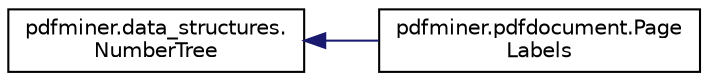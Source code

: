 digraph "Graphical Class Hierarchy"
{
 // LATEX_PDF_SIZE
  edge [fontname="Helvetica",fontsize="10",labelfontname="Helvetica",labelfontsize="10"];
  node [fontname="Helvetica",fontsize="10",shape=record];
  rankdir="LR";
  Node0 [label="pdfminer.data_structures.\lNumberTree",height=0.2,width=0.4,color="black", fillcolor="white", style="filled",URL="$classpdfminer_1_1data__structures_1_1NumberTree.html",tooltip=" "];
  Node0 -> Node1 [dir="back",color="midnightblue",fontsize="10",style="solid",fontname="Helvetica"];
  Node1 [label="pdfminer.pdfdocument.Page\lLabels",height=0.2,width=0.4,color="black", fillcolor="white", style="filled",URL="$classpdfminer_1_1pdfdocument_1_1PageLabels.html",tooltip=" "];
}
